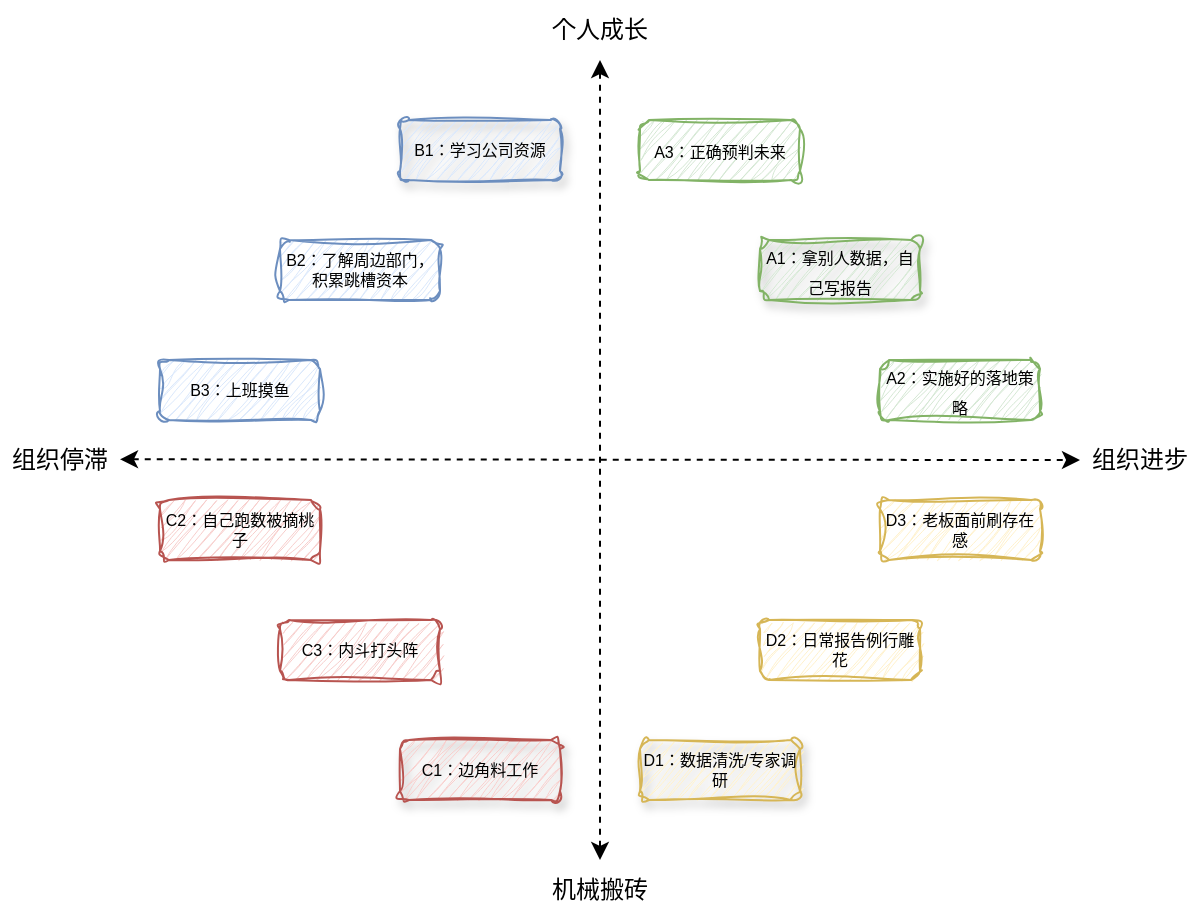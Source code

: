 <mxfile version="24.7.16">
  <diagram name="第 1 页" id="jb5ZMj83evHLwFNh5XGR">
    <mxGraphModel dx="1077" dy="574" grid="0" gridSize="10" guides="1" tooltips="1" connect="1" arrows="1" fold="1" page="1" pageScale="1" pageWidth="827" pageHeight="1169" math="0" shadow="0">
      <root>
        <mxCell id="0" />
        <mxCell id="1" parent="0" />
        <mxCell id="HtIYcwEj7GwXrSsQFHHO-2" value="" style="endArrow=classic;startArrow=classic;html=1;rounded=0;strokeColor=#000000;align=center;fontStyle=0;labelPosition=center;verticalLabelPosition=middle;verticalAlign=middle;strokeWidth=1;curved=0;shadow=0;dashed=1;" edge="1" parent="1">
          <mxGeometry width="50" height="50" relative="1" as="geometry">
            <mxPoint x="160" y="399.66" as="sourcePoint" />
            <mxPoint x="640" y="400" as="targetPoint" />
          </mxGeometry>
        </mxCell>
        <mxCell id="HtIYcwEj7GwXrSsQFHHO-3" value="" style="endArrow=classic;startArrow=classic;html=1;rounded=0;strokeColor=#000000;align=center;fontStyle=0;labelPosition=center;verticalLabelPosition=middle;verticalAlign=middle;strokeWidth=1;dashed=1;" edge="1" parent="1">
          <mxGeometry width="50" height="50" relative="1" as="geometry">
            <mxPoint x="400" y="200" as="sourcePoint" />
            <mxPoint x="400" y="600" as="targetPoint" />
          </mxGeometry>
        </mxCell>
        <mxCell id="HtIYcwEj7GwXrSsQFHHO-4" value="组织进步" style="text;html=1;align=center;verticalAlign=middle;whiteSpace=wrap;rounded=1;strokeColor=none;fontStyle=0;labelPosition=center;verticalLabelPosition=middle;sketch=1;curveFitting=1;jiggle=2;" vertex="1" parent="1">
          <mxGeometry x="640" y="385" width="60" height="30" as="geometry" />
        </mxCell>
        <mxCell id="HtIYcwEj7GwXrSsQFHHO-5" value="组织停滞" style="text;html=1;align=center;verticalAlign=middle;whiteSpace=wrap;rounded=1;strokeColor=none;fontStyle=0;labelPosition=center;verticalLabelPosition=middle;sketch=1;curveFitting=1;jiggle=2;" vertex="1" parent="1">
          <mxGeometry x="100" y="385" width="60" height="30" as="geometry" />
        </mxCell>
        <mxCell id="HtIYcwEj7GwXrSsQFHHO-6" value="机械搬砖" style="text;html=1;align=center;verticalAlign=middle;whiteSpace=wrap;rounded=1;strokeColor=none;fontStyle=0;labelPosition=center;verticalLabelPosition=middle;sketch=1;curveFitting=1;jiggle=2;" vertex="1" parent="1">
          <mxGeometry x="370" y="600" width="60" height="30" as="geometry" />
        </mxCell>
        <mxCell id="HtIYcwEj7GwXrSsQFHHO-7" value="个人成长" style="text;html=1;align=center;verticalAlign=middle;whiteSpace=wrap;rounded=1;strokeColor=none;fontStyle=0;labelPosition=center;verticalLabelPosition=middle;sketch=1;curveFitting=1;jiggle=2;" vertex="1" parent="1">
          <mxGeometry x="370" y="170" width="60" height="30" as="geometry" />
        </mxCell>
        <mxCell id="HtIYcwEj7GwXrSsQFHHO-9" value="&lt;font style=&quot;font-size: 8px;&quot;&gt;&lt;br&gt;A1：拿别人数据，自己写报告&lt;br&gt;&lt;br&gt;&lt;/font&gt;" style="rounded=1;whiteSpace=wrap;html=1;glass=0;shadow=1;align=center;fontStyle=0;labelPosition=center;verticalLabelPosition=middle;verticalAlign=middle;fillColor=#d5e8d4;strokeColor=#82b366;sketch=1;curveFitting=1;jiggle=2;" vertex="1" parent="1">
          <mxGeometry x="480" y="290" width="80" height="30" as="geometry" />
        </mxCell>
        <mxCell id="HtIYcwEj7GwXrSsQFHHO-10" value="&lt;font style=&quot;font-size: 8px;&quot;&gt;&lt;br&gt;&lt;/font&gt;&lt;div&gt;&lt;font style=&quot;font-size: 8px;&quot;&gt;A2：实施好的落地策略&lt;/font&gt;&lt;br&gt;&lt;/div&gt;&lt;font style=&quot;font-size: 8px;&quot;&gt;&lt;br&gt;&lt;/font&gt;" style="rounded=1;whiteSpace=wrap;html=1;fillColor=#d5e8d4;align=center;fontStyle=0;labelPosition=center;verticalLabelPosition=middle;verticalAlign=middle;strokeColor=#82b366;sketch=1;curveFitting=1;jiggle=2;" vertex="1" parent="1">
          <mxGeometry x="540" y="350" width="80" height="30" as="geometry" />
        </mxCell>
        <mxCell id="HtIYcwEj7GwXrSsQFHHO-11" value="&lt;div&gt;&lt;font style=&quot;font-size: 8px;&quot;&gt;A3：正确预判未来&lt;/font&gt;&lt;/div&gt;" style="rounded=1;whiteSpace=wrap;html=1;align=center;fontStyle=0;labelPosition=center;verticalLabelPosition=middle;verticalAlign=middle;fillColor=#d5e8d4;strokeColor=#82b366;sketch=1;curveFitting=1;jiggle=2;" vertex="1" parent="1">
          <mxGeometry x="420" y="230" width="80" height="30" as="geometry" />
        </mxCell>
        <mxCell id="HtIYcwEj7GwXrSsQFHHO-12" value="B1：学习公司资源  " style="rounded=1;whiteSpace=wrap;html=1;glass=0;shadow=1;fontSize=8;align=center;fontStyle=0;labelPosition=center;verticalLabelPosition=middle;verticalAlign=middle;fillColor=#dae8fc;strokeColor=#6c8ebf;sketch=1;curveFitting=1;jiggle=2;" vertex="1" parent="1">
          <mxGeometry x="300" y="230" width="80" height="30" as="geometry" />
        </mxCell>
        <mxCell id="HtIYcwEj7GwXrSsQFHHO-13" value="B2：了解周边部门，积累跳槽资本" style="rounded=1;whiteSpace=wrap;html=1;fontSize=8;align=center;fontStyle=0;labelPosition=center;verticalLabelPosition=middle;verticalAlign=middle;fillColor=#dae8fc;strokeColor=#6c8ebf;sketch=1;curveFitting=1;jiggle=2;" vertex="1" parent="1">
          <mxGeometry x="240" y="290" width="80" height="30" as="geometry" />
        </mxCell>
        <mxCell id="HtIYcwEj7GwXrSsQFHHO-14" value="B3：上班摸鱼" style="rounded=1;whiteSpace=wrap;html=1;strokeColor=#6c8ebf;fontSize=8;align=center;fontStyle=0;labelPosition=center;verticalLabelPosition=middle;verticalAlign=middle;fillColor=#dae8fc;sketch=1;curveFitting=1;jiggle=2;" vertex="1" parent="1">
          <mxGeometry x="180" y="350" width="80" height="30" as="geometry" />
        </mxCell>
        <mxCell id="HtIYcwEj7GwXrSsQFHHO-15" value="C1：边角料工作  " style="rounded=1;whiteSpace=wrap;html=1;glass=0;shadow=1;fontSize=8;align=center;fontStyle=0;labelPosition=center;verticalLabelPosition=middle;verticalAlign=middle;fillColor=#f8cecc;strokeColor=#b85450;sketch=1;curveFitting=1;jiggle=2;" vertex="1" parent="1">
          <mxGeometry x="300" y="540" width="80" height="30" as="geometry" />
        </mxCell>
        <mxCell id="HtIYcwEj7GwXrSsQFHHO-16" value="C2：自己跑数被摘桃子" style="rounded=1;whiteSpace=wrap;html=1;fontSize=8;align=center;fontStyle=0;labelPosition=center;verticalLabelPosition=middle;verticalAlign=middle;fillColor=#f8cecc;strokeColor=#b85450;sketch=1;curveFitting=1;jiggle=2;" vertex="1" parent="1">
          <mxGeometry x="180" y="420" width="80" height="30" as="geometry" />
        </mxCell>
        <mxCell id="HtIYcwEj7GwXrSsQFHHO-17" value="C3：内斗打头阵" style="rounded=1;whiteSpace=wrap;html=1;strokeColor=#b85450;fontSize=8;fillColor=#f8cecc;align=center;fontStyle=0;labelPosition=center;verticalLabelPosition=middle;verticalAlign=middle;sketch=1;curveFitting=1;jiggle=2;" vertex="1" parent="1">
          <mxGeometry x="240" y="480" width="80" height="30" as="geometry" />
        </mxCell>
        <mxCell id="HtIYcwEj7GwXrSsQFHHO-18" value="&lt;div&gt;D1：数据清洗/专家调研&lt;/div&gt;" style="rounded=1;whiteSpace=wrap;html=1;glass=0;shadow=1;fontSize=8;align=center;fontStyle=0;labelPosition=center;verticalLabelPosition=middle;verticalAlign=middle;fillColor=#fff2cc;strokeColor=#d6b656;sketch=1;curveFitting=1;jiggle=2;" vertex="1" parent="1">
          <mxGeometry x="420" y="540" width="80" height="30" as="geometry" />
        </mxCell>
        <mxCell id="HtIYcwEj7GwXrSsQFHHO-19" value="D2：日常报告例行雕花" style="rounded=1;whiteSpace=wrap;html=1;fontSize=8;fillColor=#fff2cc;align=center;fontStyle=0;labelPosition=center;verticalLabelPosition=middle;verticalAlign=middle;strokeColor=#d6b656;sketch=1;curveFitting=1;jiggle=2;" vertex="1" parent="1">
          <mxGeometry x="480" y="480" width="80" height="30" as="geometry" />
        </mxCell>
        <mxCell id="HtIYcwEj7GwXrSsQFHHO-20" value="D3：老板面前刷存在感" style="rounded=1;whiteSpace=wrap;html=1;strokeColor=#d6b656;fontSize=8;align=center;fontStyle=0;labelPosition=center;verticalLabelPosition=middle;verticalAlign=middle;fillColor=#fff2cc;sketch=1;curveFitting=1;jiggle=2;" vertex="1" parent="1">
          <mxGeometry x="540" y="420" width="80" height="30" as="geometry" />
        </mxCell>
      </root>
    </mxGraphModel>
  </diagram>
</mxfile>
